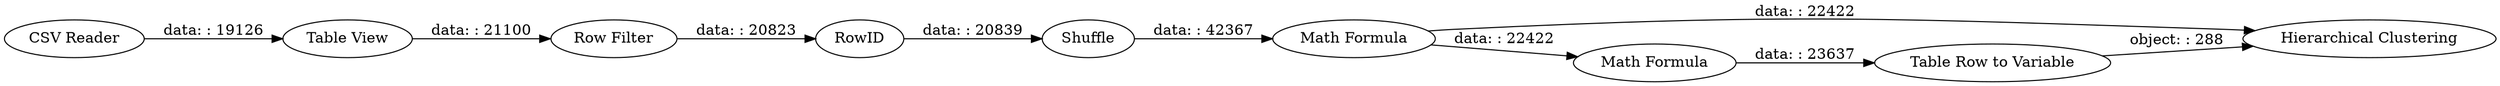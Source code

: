 digraph {
	"1590422895835593293_8" [label=RowID]
	"1590422895835593293_10" [label="Row Filter"]
	"1590422895835593293_1" [label="CSV Reader"]
	"1590422895835593293_6" [label="Table Row to Variable"]
	"1590422895835593293_7" [label="Hierarchical Clustering"]
	"1590422895835593293_9" [label="Table View"]
	"1590422895835593293_2" [label=Shuffle]
	"1590422895835593293_3" [label="Math Formula"]
	"1590422895835593293_4" [label="Math Formula"]
	"1590422895835593293_3" -> "1590422895835593293_4" [label="data: : 22422"]
	"1590422895835593293_10" -> "1590422895835593293_8" [label="data: : 20823"]
	"1590422895835593293_2" -> "1590422895835593293_3" [label="data: : 42367"]
	"1590422895835593293_8" -> "1590422895835593293_2" [label="data: : 20839"]
	"1590422895835593293_1" -> "1590422895835593293_9" [label="data: : 19126"]
	"1590422895835593293_4" -> "1590422895835593293_6" [label="data: : 23637"]
	"1590422895835593293_3" -> "1590422895835593293_7" [label="data: : 22422"]
	"1590422895835593293_9" -> "1590422895835593293_10" [label="data: : 21100"]
	"1590422895835593293_6" -> "1590422895835593293_7" [label="object: : 288"]
	rankdir=LR
}
